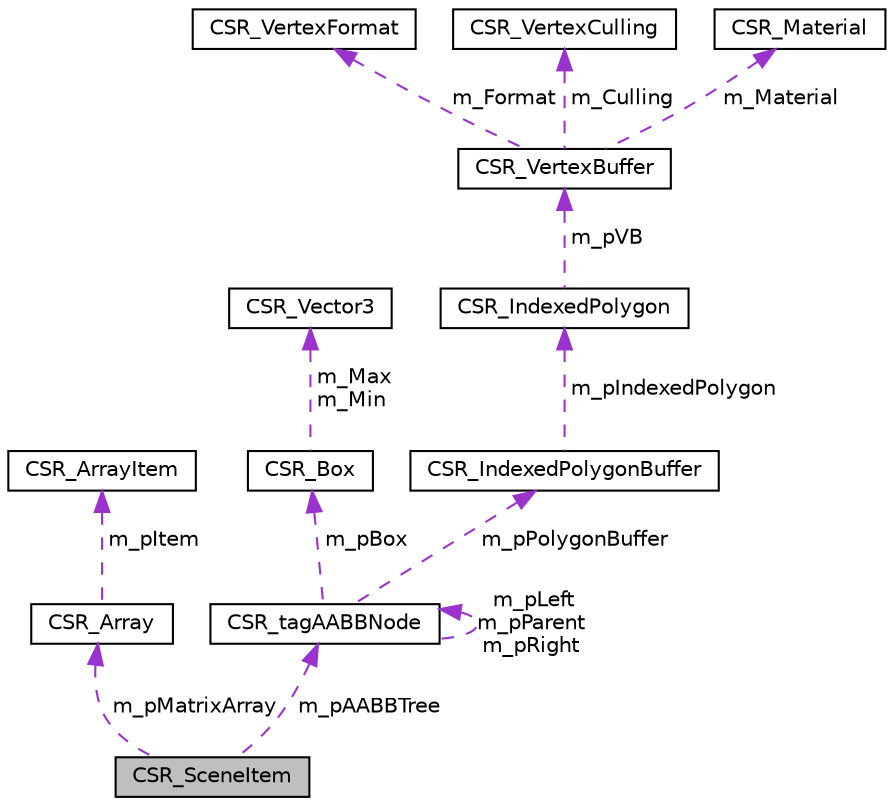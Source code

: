 digraph "CSR_SceneItem"
{
 // LATEX_PDF_SIZE
  edge [fontname="Helvetica",fontsize="10",labelfontname="Helvetica",labelfontsize="10"];
  node [fontname="Helvetica",fontsize="10",shape=record];
  Node1 [label="CSR_SceneItem",height=0.2,width=0.4,color="black", fillcolor="grey75", style="filled", fontcolor="black",tooltip=" "];
  Node2 -> Node1 [dir="back",color="darkorchid3",fontsize="10",style="dashed",label=" m_pMatrixArray" ,fontname="Helvetica"];
  Node2 [label="CSR_Array",height=0.2,width=0.4,color="black", fillcolor="white", style="filled",URL="$struct_c_s_r___array.html",tooltip=" "];
  Node3 -> Node2 [dir="back",color="darkorchid3",fontsize="10",style="dashed",label=" m_pItem" ,fontname="Helvetica"];
  Node3 [label="CSR_ArrayItem",height=0.2,width=0.4,color="black", fillcolor="white", style="filled",URL="$struct_c_s_r___array_item.html",tooltip=" "];
  Node4 -> Node1 [dir="back",color="darkorchid3",fontsize="10",style="dashed",label=" m_pAABBTree" ,fontname="Helvetica"];
  Node4 [label="CSR_tagAABBNode",height=0.2,width=0.4,color="black", fillcolor="white", style="filled",URL="$struct_c_s_r__tag_a_a_b_b_node.html",tooltip=" "];
  Node4 -> Node4 [dir="back",color="darkorchid3",fontsize="10",style="dashed",label=" m_pLeft\nm_pParent\nm_pRight" ,fontname="Helvetica"];
  Node5 -> Node4 [dir="back",color="darkorchid3",fontsize="10",style="dashed",label=" m_pBox" ,fontname="Helvetica"];
  Node5 [label="CSR_Box",height=0.2,width=0.4,color="black", fillcolor="white", style="filled",URL="$struct_c_s_r___box.html",tooltip=" "];
  Node6 -> Node5 [dir="back",color="darkorchid3",fontsize="10",style="dashed",label=" m_Max\nm_Min" ,fontname="Helvetica"];
  Node6 [label="CSR_Vector3",height=0.2,width=0.4,color="black", fillcolor="white", style="filled",URL="$struct_c_s_r___vector3.html",tooltip=" "];
  Node7 -> Node4 [dir="back",color="darkorchid3",fontsize="10",style="dashed",label=" m_pPolygonBuffer" ,fontname="Helvetica"];
  Node7 [label="CSR_IndexedPolygonBuffer",height=0.2,width=0.4,color="black", fillcolor="white", style="filled",URL="$struct_c_s_r___indexed_polygon_buffer.html",tooltip=" "];
  Node8 -> Node7 [dir="back",color="darkorchid3",fontsize="10",style="dashed",label=" m_pIndexedPolygon" ,fontname="Helvetica"];
  Node8 [label="CSR_IndexedPolygon",height=0.2,width=0.4,color="black", fillcolor="white", style="filled",URL="$struct_c_s_r___indexed_polygon.html",tooltip=" "];
  Node9 -> Node8 [dir="back",color="darkorchid3",fontsize="10",style="dashed",label=" m_pVB" ,fontname="Helvetica"];
  Node9 [label="CSR_VertexBuffer",height=0.2,width=0.4,color="black", fillcolor="white", style="filled",URL="$struct_c_s_r___vertex_buffer.html",tooltip=" "];
  Node10 -> Node9 [dir="back",color="darkorchid3",fontsize="10",style="dashed",label=" m_Format" ,fontname="Helvetica"];
  Node10 [label="CSR_VertexFormat",height=0.2,width=0.4,color="black", fillcolor="white", style="filled",URL="$struct_c_s_r___vertex_format.html",tooltip=" "];
  Node11 -> Node9 [dir="back",color="darkorchid3",fontsize="10",style="dashed",label=" m_Culling" ,fontname="Helvetica"];
  Node11 [label="CSR_VertexCulling",height=0.2,width=0.4,color="black", fillcolor="white", style="filled",URL="$struct_c_s_r___vertex_culling.html",tooltip=" "];
  Node12 -> Node9 [dir="back",color="darkorchid3",fontsize="10",style="dashed",label=" m_Material" ,fontname="Helvetica"];
  Node12 [label="CSR_Material",height=0.2,width=0.4,color="black", fillcolor="white", style="filled",URL="$struct_c_s_r___material.html",tooltip=" "];
}
